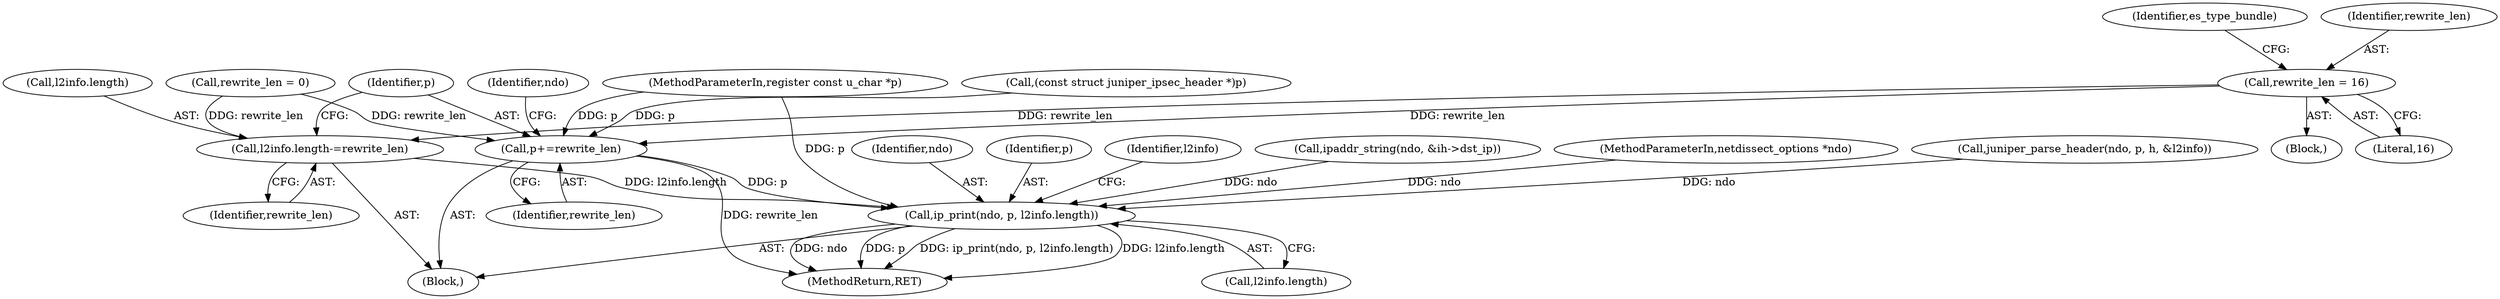 digraph "0_tcpdump_b534e304568585707c4a92422aeca25cf908ff02_1@API" {
"1000158" [label="(Call,rewrite_len = 16)"];
"1000182" [label="(Call,l2info.length-=rewrite_len)"];
"1000279" [label="(Call,ip_print(ndo, p, l2info.length))"];
"1000187" [label="(Call,p+=rewrite_len)"];
"1000117" [label="(Call,juniper_parse_header(ndo, p, h, &l2info))"];
"1000186" [label="(Identifier,rewrite_len)"];
"1000162" [label="(Identifier,es_type_bundle)"];
"1000298" [label="(MethodReturn,RET)"];
"1000160" [label="(Literal,16)"];
"1000159" [label="(Identifier,rewrite_len)"];
"1000183" [label="(Call,l2info.length)"];
"1000282" [label="(Call,l2info.length)"];
"1000103" [label="(MethodParameterIn,register const u_char *p)"];
"1000280" [label="(Identifier,ndo)"];
"1000135" [label="(Call,(const struct juniper_ipsec_header *)p)"];
"1000281" [label="(Identifier,p)"];
"1000287" [label="(Identifier,l2info)"];
"1000182" [label="(Call,l2info.length-=rewrite_len)"];
"1000189" [label="(Identifier,rewrite_len)"];
"1000104" [label="(Block,)"];
"1000239" [label="(Call,ipaddr_string(ndo, &ih->dst_ip))"];
"1000101" [label="(MethodParameterIn,netdissect_options *ndo)"];
"1000145" [label="(Block,)"];
"1000192" [label="(Identifier,ndo)"];
"1000279" [label="(Call,ip_print(ndo, p, l2info.length))"];
"1000187" [label="(Call,p+=rewrite_len)"];
"1000158" [label="(Call,rewrite_len = 16)"];
"1000188" [label="(Identifier,p)"];
"1000148" [label="(Call,rewrite_len = 0)"];
"1000158" -> "1000145"  [label="AST: "];
"1000158" -> "1000160"  [label="CFG: "];
"1000159" -> "1000158"  [label="AST: "];
"1000160" -> "1000158"  [label="AST: "];
"1000162" -> "1000158"  [label="CFG: "];
"1000158" -> "1000182"  [label="DDG: rewrite_len"];
"1000158" -> "1000187"  [label="DDG: rewrite_len"];
"1000182" -> "1000104"  [label="AST: "];
"1000182" -> "1000186"  [label="CFG: "];
"1000183" -> "1000182"  [label="AST: "];
"1000186" -> "1000182"  [label="AST: "];
"1000188" -> "1000182"  [label="CFG: "];
"1000148" -> "1000182"  [label="DDG: rewrite_len"];
"1000182" -> "1000279"  [label="DDG: l2info.length"];
"1000279" -> "1000104"  [label="AST: "];
"1000279" -> "1000282"  [label="CFG: "];
"1000280" -> "1000279"  [label="AST: "];
"1000281" -> "1000279"  [label="AST: "];
"1000282" -> "1000279"  [label="AST: "];
"1000287" -> "1000279"  [label="CFG: "];
"1000279" -> "1000298"  [label="DDG: l2info.length"];
"1000279" -> "1000298"  [label="DDG: ndo"];
"1000279" -> "1000298"  [label="DDG: p"];
"1000279" -> "1000298"  [label="DDG: ip_print(ndo, p, l2info.length)"];
"1000239" -> "1000279"  [label="DDG: ndo"];
"1000117" -> "1000279"  [label="DDG: ndo"];
"1000101" -> "1000279"  [label="DDG: ndo"];
"1000187" -> "1000279"  [label="DDG: p"];
"1000103" -> "1000279"  [label="DDG: p"];
"1000187" -> "1000104"  [label="AST: "];
"1000187" -> "1000189"  [label="CFG: "];
"1000188" -> "1000187"  [label="AST: "];
"1000189" -> "1000187"  [label="AST: "];
"1000192" -> "1000187"  [label="CFG: "];
"1000187" -> "1000298"  [label="DDG: rewrite_len"];
"1000148" -> "1000187"  [label="DDG: rewrite_len"];
"1000135" -> "1000187"  [label="DDG: p"];
"1000103" -> "1000187"  [label="DDG: p"];
}
